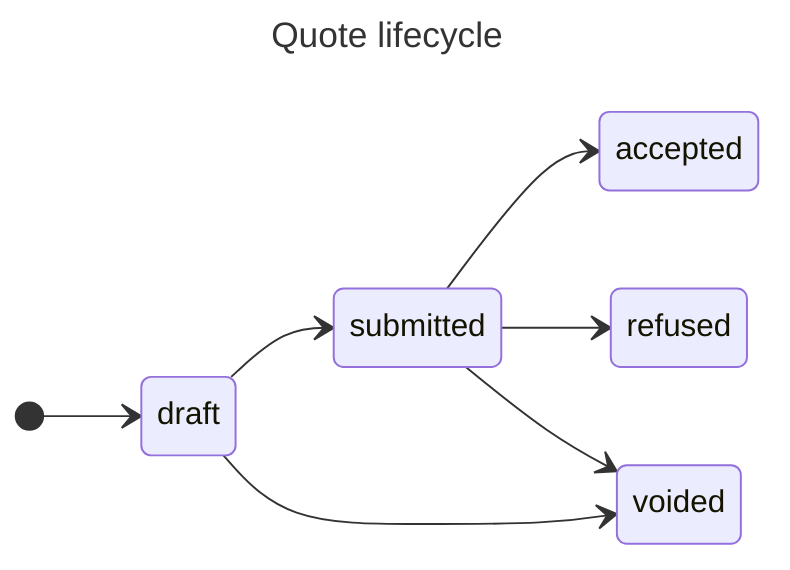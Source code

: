 ---
title: Quote lifecycle
---
stateDiagram-v2
  direction LR
  [*] --> draft
  draft --> submitted
  submitted --> accepted
  submitted --> refused
  submitted --> voided
  draft --> voided